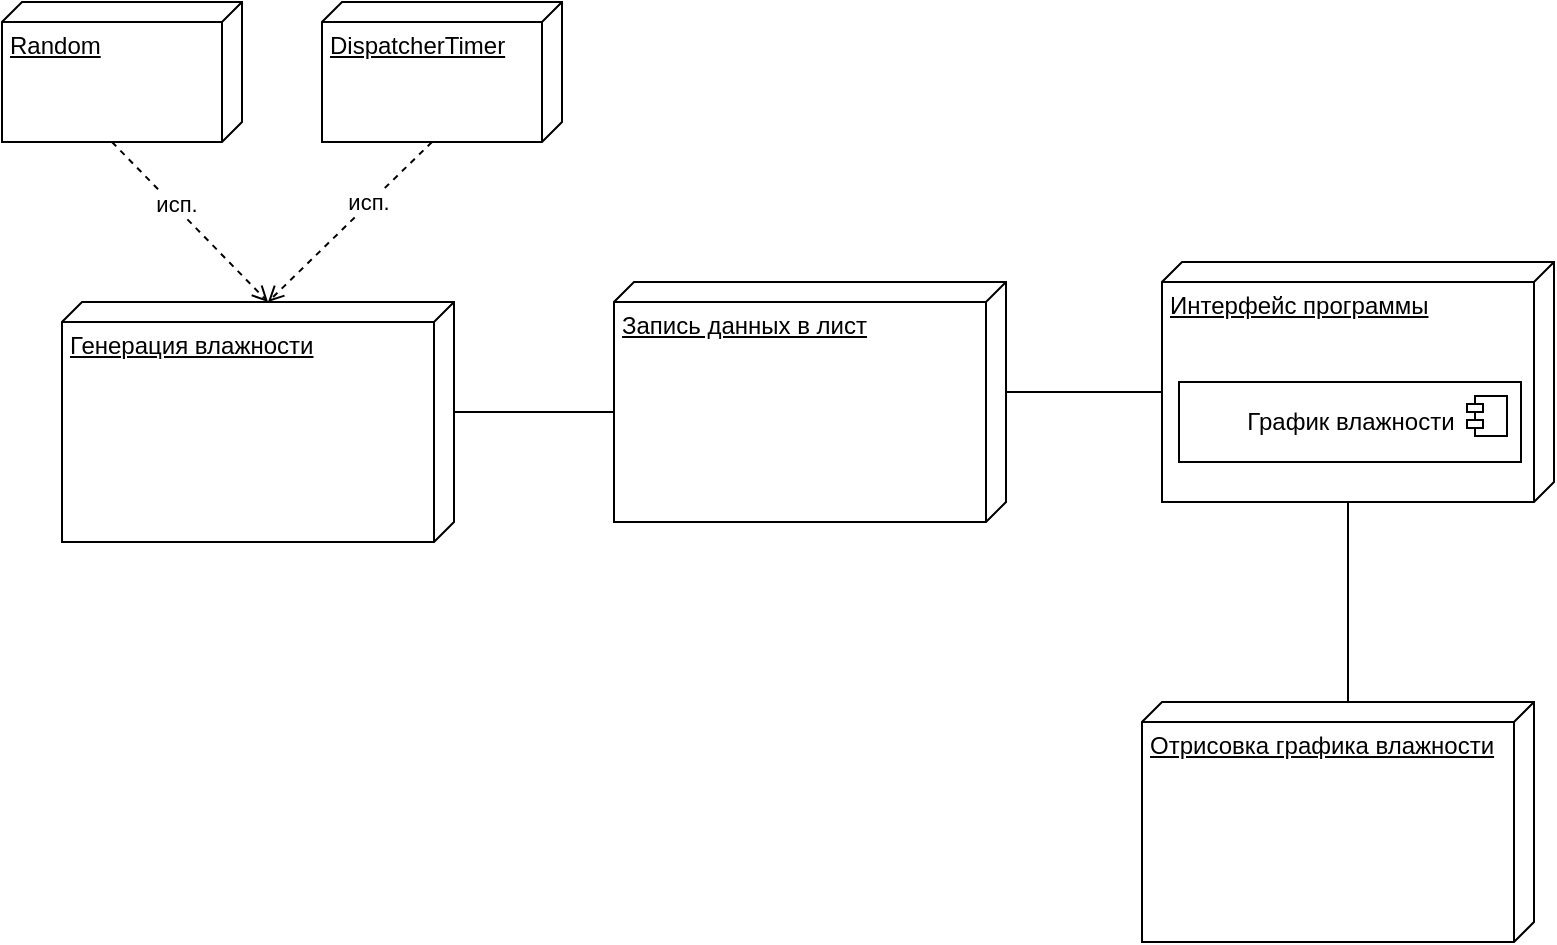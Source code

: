 <mxfile version="24.0.4" type="device">
  <diagram name="Страница — 1" id="khP7Nl_krWI0ByJlwiqt">
    <mxGraphModel dx="1434" dy="844" grid="1" gridSize="10" guides="1" tooltips="1" connect="1" arrows="1" fold="1" page="1" pageScale="1" pageWidth="827" pageHeight="1169" math="0" shadow="0">
      <root>
        <mxCell id="0" />
        <mxCell id="1" parent="0" />
        <mxCell id="jKFush8rojoHocPeJFC2-3" value="Запись данных в лист" style="verticalAlign=top;align=left;spacingTop=8;spacingLeft=2;spacingRight=12;shape=cube;size=10;direction=south;fontStyle=4;html=1;whiteSpace=wrap;" parent="1" vertex="1">
          <mxGeometry x="316" y="310" width="196" height="120" as="geometry" />
        </mxCell>
        <mxCell id="jKFush8rojoHocPeJFC2-6" value="Генерация влажности" style="verticalAlign=top;align=left;spacingTop=8;spacingLeft=2;spacingRight=12;shape=cube;size=10;direction=south;fontStyle=4;html=1;whiteSpace=wrap;" parent="1" vertex="1">
          <mxGeometry x="40" y="320" width="196" height="120" as="geometry" />
        </mxCell>
        <mxCell id="jKFush8rojoHocPeJFC2-9" value="Интерфейс программы" style="verticalAlign=top;align=left;spacingTop=8;spacingLeft=2;spacingRight=12;shape=cube;size=10;direction=south;fontStyle=4;html=1;whiteSpace=wrap;" parent="1" vertex="1">
          <mxGeometry x="590" y="300" width="196" height="120" as="geometry" />
        </mxCell>
        <mxCell id="jKFush8rojoHocPeJFC2-10" value="График влажности" style="html=1;dropTarget=0;whiteSpace=wrap;" parent="1" vertex="1">
          <mxGeometry x="598.5" y="360" width="171" height="40" as="geometry" />
        </mxCell>
        <mxCell id="jKFush8rojoHocPeJFC2-11" value="" style="shape=module;jettyWidth=8;jettyHeight=4;" parent="jKFush8rojoHocPeJFC2-10" vertex="1">
          <mxGeometry x="1" width="20" height="20" relative="1" as="geometry">
            <mxPoint x="-27" y="7" as="offset" />
          </mxGeometry>
        </mxCell>
        <mxCell id="jKFush8rojoHocPeJFC2-12" value="Отрисовка графика влажности" style="verticalAlign=top;align=left;spacingTop=8;spacingLeft=2;spacingRight=12;shape=cube;size=10;direction=south;fontStyle=4;html=1;whiteSpace=wrap;" parent="1" vertex="1">
          <mxGeometry x="580" y="520" width="196" height="120" as="geometry" />
        </mxCell>
        <mxCell id="jKFush8rojoHocPeJFC2-15" value="Random" style="verticalAlign=top;align=left;spacingTop=8;spacingLeft=2;spacingRight=12;shape=cube;size=10;direction=south;fontStyle=4;html=1;whiteSpace=wrap;" parent="1" vertex="1">
          <mxGeometry x="10" y="170" width="120" height="70" as="geometry" />
        </mxCell>
        <mxCell id="jKFush8rojoHocPeJFC2-16" value="DispatcherTimer" style="verticalAlign=top;align=left;spacingTop=8;spacingLeft=2;spacingRight=12;shape=cube;size=10;direction=south;fontStyle=4;html=1;whiteSpace=wrap;" parent="1" vertex="1">
          <mxGeometry x="170" y="170" width="120" height="70" as="geometry" />
        </mxCell>
        <mxCell id="jKFush8rojoHocPeJFC2-17" value="" style="endArrow=open;html=1;rounded=0;dashed=1;endFill=0;strokeColor=#000000;entryX=0;entryY=0;entryDx=0;entryDy=93;entryPerimeter=0;exitX=0;exitY=0;exitDx=70;exitDy=65;exitPerimeter=0;" parent="1" source="jKFush8rojoHocPeJFC2-15" target="jKFush8rojoHocPeJFC2-6" edge="1">
          <mxGeometry width="50" height="50" relative="1" as="geometry">
            <mxPoint x="100" y="580" as="sourcePoint" />
            <mxPoint x="150" y="530" as="targetPoint" />
          </mxGeometry>
        </mxCell>
        <mxCell id="jKFush8rojoHocPeJFC2-20" value="исп." style="edgeLabel;html=1;align=center;verticalAlign=middle;resizable=0;points=[];" parent="jKFush8rojoHocPeJFC2-17" vertex="1" connectable="0">
          <mxGeometry x="-0.199" y="1" relative="1" as="geometry">
            <mxPoint as="offset" />
          </mxGeometry>
        </mxCell>
        <mxCell id="jKFush8rojoHocPeJFC2-18" value="" style="endArrow=open;html=1;rounded=0;dashed=1;endFill=0;strokeColor=#000000;exitX=0;exitY=0;exitDx=70;exitDy=65;exitPerimeter=0;entryX=0;entryY=0;entryDx=0;entryDy=93;entryPerimeter=0;" parent="1" source="jKFush8rojoHocPeJFC2-16" target="jKFush8rojoHocPeJFC2-6" edge="1">
          <mxGeometry width="50" height="50" relative="1" as="geometry">
            <mxPoint x="75" y="250" as="sourcePoint" />
            <mxPoint x="200" y="300" as="targetPoint" />
          </mxGeometry>
        </mxCell>
        <mxCell id="jKFush8rojoHocPeJFC2-19" value="исп." style="edgeLabel;html=1;align=center;verticalAlign=middle;resizable=0;points=[];" parent="jKFush8rojoHocPeJFC2-18" vertex="1" connectable="0">
          <mxGeometry x="-0.234" y="-1" relative="1" as="geometry">
            <mxPoint as="offset" />
          </mxGeometry>
        </mxCell>
        <mxCell id="jKFush8rojoHocPeJFC2-21" value="" style="endArrow=none;html=1;rounded=0;exitX=0;exitY=0;exitDx=55;exitDy=0;exitPerimeter=0;entryX=0;entryY=0;entryDx=65;entryDy=196;entryPerimeter=0;" parent="1" source="jKFush8rojoHocPeJFC2-6" target="jKFush8rojoHocPeJFC2-3" edge="1">
          <mxGeometry width="50" height="50" relative="1" as="geometry">
            <mxPoint x="230" y="570" as="sourcePoint" />
            <mxPoint x="280" y="520" as="targetPoint" />
          </mxGeometry>
        </mxCell>
        <mxCell id="jKFush8rojoHocPeJFC2-22" value="" style="endArrow=none;html=1;rounded=0;exitX=0;exitY=0;exitDx=55;exitDy=0;exitPerimeter=0;entryX=0;entryY=0;entryDx=65;entryDy=196;entryPerimeter=0;" parent="1" source="jKFush8rojoHocPeJFC2-3" target="jKFush8rojoHocPeJFC2-9" edge="1">
          <mxGeometry width="50" height="50" relative="1" as="geometry">
            <mxPoint x="410" y="580" as="sourcePoint" />
            <mxPoint x="460" y="530" as="targetPoint" />
          </mxGeometry>
        </mxCell>
        <mxCell id="jKFush8rojoHocPeJFC2-24" value="" style="endArrow=none;html=1;rounded=0;entryX=0;entryY=0;entryDx=120;entryDy=103;entryPerimeter=0;exitX=0;exitY=0;exitDx=0;exitDy=93;exitPerimeter=0;" parent="1" source="jKFush8rojoHocPeJFC2-12" target="jKFush8rojoHocPeJFC2-9" edge="1">
          <mxGeometry width="50" height="50" relative="1" as="geometry">
            <mxPoint x="420" y="560" as="sourcePoint" />
            <mxPoint x="470" y="510" as="targetPoint" />
          </mxGeometry>
        </mxCell>
      </root>
    </mxGraphModel>
  </diagram>
</mxfile>
